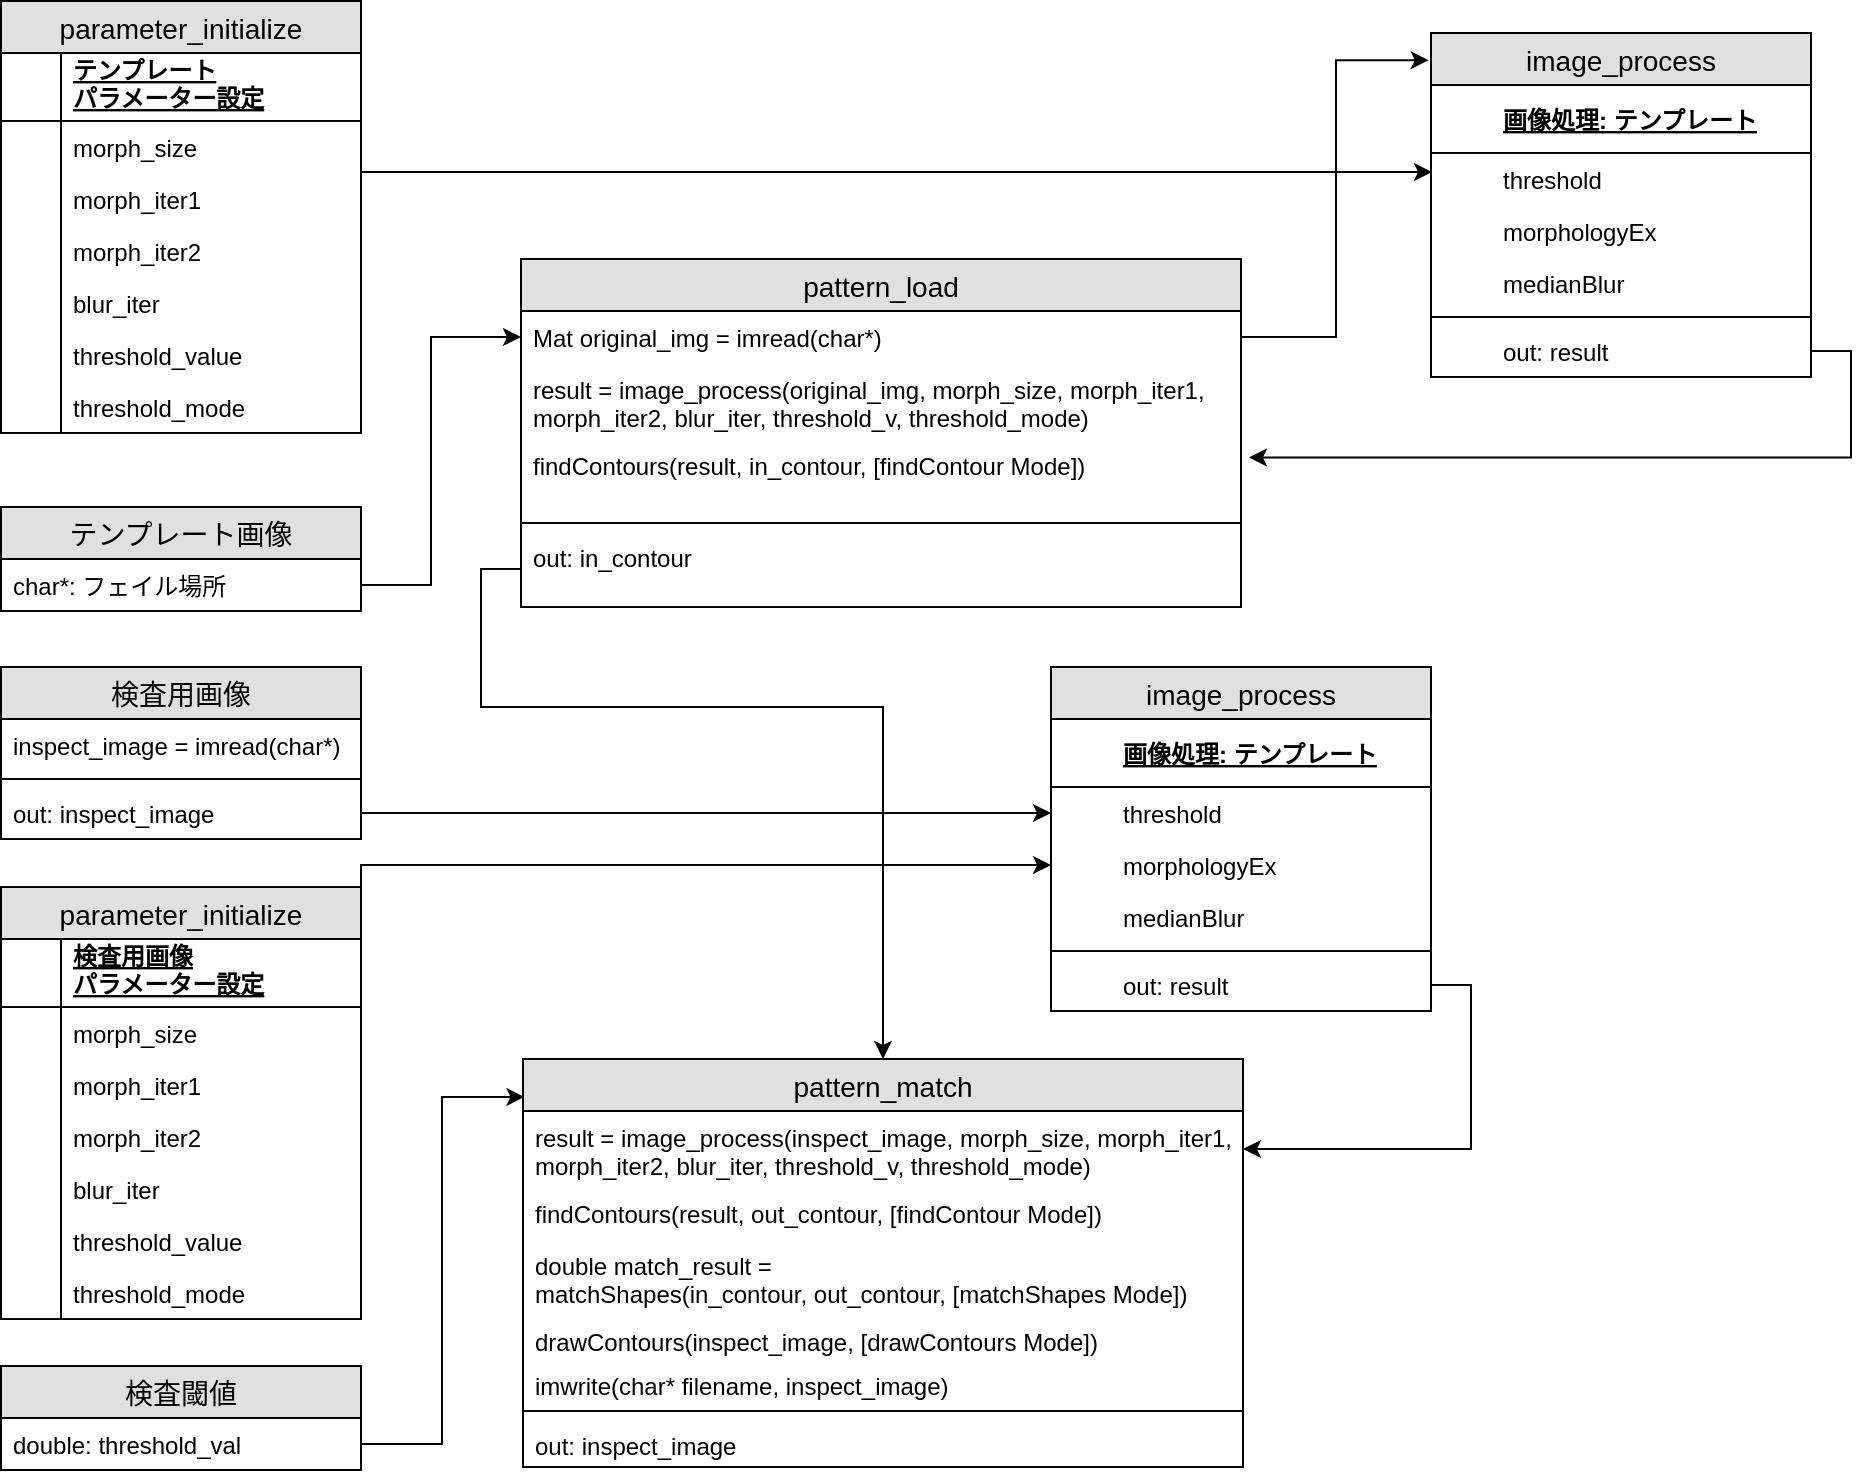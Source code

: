 <mxfile type="github" version="10.5.7"><diagram id="e56a1550-8fbb-45ad-956c-1786394a9013" name="Page-1"><mxGraphModel grid="1" dx="2886" dy="1244" gridSize="10" guides="1" tooltips="1" connect="1" arrows="1" fold="1" page="1" pageScale="1" pageWidth="1169" pageHeight="827" math="0" shadow="0" background="#ffffff"><root><mxCell id="0" /><mxCell id="1" parent="0" /><mxCell id="8Xmpn3u3pJ4hBeIKlxWt-1" value="pattern_load" parent="1" style="swimlane;fontStyle=0;childLayout=stackLayout;horizontal=1;startSize=26;fillColor=#e0e0e0;horizontalStack=0;resizeParent=1;resizeParentMax=0;resizeLast=0;collapsible=1;marginBottom=0;swimlaneFillColor=#ffffff;align=center;fontSize=14;" vertex="1"><mxGeometry as="geometry" x="392.5" y="193.5" width="360" height="174" /></mxCell><mxCell id="8Xmpn3u3pJ4hBeIKlxWt-2" value="Mat original_img = imread(char*)&#10;" parent="8Xmpn3u3pJ4hBeIKlxWt-1" style="text;strokeColor=none;fillColor=none;spacingLeft=4;spacingRight=4;overflow=hidden;rotatable=0;points=[[0,0.5],[1,0.5]];portConstraint=eastwest;fontSize=12;" vertex="1"><mxGeometry as="geometry" y="26" width="360" height="26" /></mxCell><mxCell id="8Xmpn3u3pJ4hBeIKlxWt-3" value="result = image_process(original_img, morph_size, morph_iter1, &#10;morph_iter2, blur_iter, threshold_v, threshold_mode)&#10;" parent="8Xmpn3u3pJ4hBeIKlxWt-1" style="text;strokeColor=none;fillColor=none;spacingLeft=4;spacingRight=4;overflow=hidden;rotatable=0;points=[[0,0.5],[1,0.5]];portConstraint=eastwest;fontSize=12;" vertex="1"><mxGeometry as="geometry" y="52" width="360" height="38" /></mxCell><mxCell id="8Xmpn3u3pJ4hBeIKlxWt-32" value="findContours(result, in_contour, [findContour Mode])" parent="8Xmpn3u3pJ4hBeIKlxWt-1" style="text;strokeColor=none;fillColor=none;spacingLeft=4;spacingRight=4;overflow=hidden;rotatable=0;points=[[0,0.5],[1,0.5]];portConstraint=eastwest;fontSize=12;" vertex="1"><mxGeometry as="geometry" y="90" width="360" height="38" /></mxCell><mxCell id="8Xmpn3u3pJ4hBeIKlxWt-34" value="" parent="8Xmpn3u3pJ4hBeIKlxWt-1" style="line;strokeWidth=1;fillColor=none;align=left;verticalAlign=middle;spacingTop=-1;spacingLeft=3;spacingRight=3;rotatable=0;labelPosition=right;points=[];portConstraint=eastwest;fontSize=12;" vertex="1"><mxGeometry as="geometry" y="128" width="360" height="8" /></mxCell><mxCell id="8Xmpn3u3pJ4hBeIKlxWt-33" value="out: in_contour" parent="8Xmpn3u3pJ4hBeIKlxWt-1" style="text;strokeColor=none;fillColor=none;spacingLeft=4;spacingRight=4;overflow=hidden;rotatable=0;points=[[0,0.5],[1,0.5]];portConstraint=eastwest;fontSize=12;" vertex="1"><mxGeometry as="geometry" y="136" width="360" height="38" /></mxCell><mxCell id="8Xmpn3u3pJ4hBeIKlxWt-5" value="parameter_initialize" parent="1" style="swimlane;fontStyle=0;childLayout=stackLayout;horizontal=1;startSize=26;fillColor=#e0e0e0;horizontalStack=0;resizeParent=1;resizeParentMax=0;resizeLast=0;collapsible=1;marginBottom=0;swimlaneFillColor=#ffffff;align=center;fontSize=14;" vertex="1"><mxGeometry as="geometry" x="132.5" y="64.5" width="180" height="216" /></mxCell><mxCell id="8Xmpn3u3pJ4hBeIKlxWt-6" value="テンプレート&#10;パラメーター設定&#10;" parent="8Xmpn3u3pJ4hBeIKlxWt-5" style="shape=partialRectangle;top=0;left=0;right=0;bottom=1;align=left;verticalAlign=middle;fillColor=none;spacingLeft=34;spacingRight=4;overflow=hidden;rotatable=0;points=[[0,0.5],[1,0.5]];portConstraint=eastwest;dropTarget=0;fontStyle=5;fontSize=12;" vertex="1"><mxGeometry as="geometry" y="26" width="180" height="34" /></mxCell><mxCell id="8Xmpn3u3pJ4hBeIKlxWt-7" value="" parent="8Xmpn3u3pJ4hBeIKlxWt-6" style="shape=partialRectangle;top=0;left=0;bottom=0;fillColor=none;align=left;verticalAlign=middle;spacingLeft=4;spacingRight=4;overflow=hidden;rotatable=0;points=[];portConstraint=eastwest;part=1;fontSize=12;" vertex="1" connectable="0"><mxGeometry as="geometry" width="30" height="34" /></mxCell><mxCell id="8Xmpn3u3pJ4hBeIKlxWt-8" value="morph_size" parent="8Xmpn3u3pJ4hBeIKlxWt-5" style="shape=partialRectangle;top=0;left=0;right=0;bottom=0;align=left;verticalAlign=top;fillColor=none;spacingLeft=34;spacingRight=4;overflow=hidden;rotatable=0;points=[[0,0.5],[1,0.5]];portConstraint=eastwest;dropTarget=0;fontSize=12;" vertex="1"><mxGeometry as="geometry" y="60" width="180" height="26" /></mxCell><mxCell id="8Xmpn3u3pJ4hBeIKlxWt-9" value="" parent="8Xmpn3u3pJ4hBeIKlxWt-8" style="shape=partialRectangle;top=0;left=0;bottom=0;fillColor=none;align=left;verticalAlign=top;spacingLeft=4;spacingRight=4;overflow=hidden;rotatable=0;points=[];portConstraint=eastwest;part=1;fontSize=12;" vertex="1" connectable="0"><mxGeometry as="geometry" width="30" height="26" /></mxCell><mxCell id="8Xmpn3u3pJ4hBeIKlxWt-10" value="morph_iter1&#10;" parent="8Xmpn3u3pJ4hBeIKlxWt-5" style="shape=partialRectangle;top=0;left=0;right=0;bottom=0;align=left;verticalAlign=top;fillColor=none;spacingLeft=34;spacingRight=4;overflow=hidden;rotatable=0;points=[[0,0.5],[1,0.5]];portConstraint=eastwest;dropTarget=0;fontSize=12;" vertex="1"><mxGeometry as="geometry" y="86" width="180" height="26" /></mxCell><mxCell id="8Xmpn3u3pJ4hBeIKlxWt-11" value="" parent="8Xmpn3u3pJ4hBeIKlxWt-10" style="shape=partialRectangle;top=0;left=0;bottom=0;fillColor=none;align=left;verticalAlign=top;spacingLeft=4;spacingRight=4;overflow=hidden;rotatable=0;points=[];portConstraint=eastwest;part=1;fontSize=12;" vertex="1" connectable="0"><mxGeometry as="geometry" width="30" height="26" /></mxCell><mxCell id="8Xmpn3u3pJ4hBeIKlxWt-12" value="morph_iter2&#10;" parent="8Xmpn3u3pJ4hBeIKlxWt-5" style="shape=partialRectangle;top=0;left=0;right=0;bottom=0;align=left;verticalAlign=top;fillColor=none;spacingLeft=34;spacingRight=4;overflow=hidden;rotatable=0;points=[[0,0.5],[1,0.5]];portConstraint=eastwest;dropTarget=0;fontSize=12;" vertex="1"><mxGeometry as="geometry" y="112" width="180" height="26" /></mxCell><mxCell id="8Xmpn3u3pJ4hBeIKlxWt-13" value="" parent="8Xmpn3u3pJ4hBeIKlxWt-12" style="shape=partialRectangle;top=0;left=0;bottom=0;fillColor=none;align=left;verticalAlign=top;spacingLeft=4;spacingRight=4;overflow=hidden;rotatable=0;points=[];portConstraint=eastwest;part=1;fontSize=12;" vertex="1" connectable="0"><mxGeometry as="geometry" width="30" height="26" /></mxCell><mxCell id="8Xmpn3u3pJ4hBeIKlxWt-16" value="blur_iter&#10;" parent="8Xmpn3u3pJ4hBeIKlxWt-5" style="shape=partialRectangle;top=0;left=0;right=0;bottom=0;align=left;verticalAlign=top;fillColor=none;spacingLeft=34;spacingRight=4;overflow=hidden;rotatable=0;points=[[0,0.5],[1,0.5]];portConstraint=eastwest;dropTarget=0;fontSize=12;" vertex="1"><mxGeometry as="geometry" y="138" width="180" height="26" /></mxCell><mxCell id="8Xmpn3u3pJ4hBeIKlxWt-17" value="" parent="8Xmpn3u3pJ4hBeIKlxWt-16" style="shape=partialRectangle;top=0;left=0;bottom=0;fillColor=none;align=left;verticalAlign=top;spacingLeft=4;spacingRight=4;overflow=hidden;rotatable=0;points=[];portConstraint=eastwest;part=1;fontSize=12;" vertex="1" connectable="0"><mxGeometry as="geometry" width="30" height="26" /></mxCell><mxCell id="8Xmpn3u3pJ4hBeIKlxWt-18" value="threshold_value&#10;" parent="8Xmpn3u3pJ4hBeIKlxWt-5" style="shape=partialRectangle;top=0;left=0;right=0;bottom=0;align=left;verticalAlign=top;fillColor=none;spacingLeft=34;spacingRight=4;overflow=hidden;rotatable=0;points=[[0,0.5],[1,0.5]];portConstraint=eastwest;dropTarget=0;fontSize=12;" vertex="1"><mxGeometry as="geometry" y="164" width="180" height="26" /></mxCell><mxCell id="8Xmpn3u3pJ4hBeIKlxWt-19" value="" parent="8Xmpn3u3pJ4hBeIKlxWt-18" style="shape=partialRectangle;top=0;left=0;bottom=0;fillColor=none;align=left;verticalAlign=top;spacingLeft=4;spacingRight=4;overflow=hidden;rotatable=0;points=[];portConstraint=eastwest;part=1;fontSize=12;" vertex="1" connectable="0"><mxGeometry as="geometry" width="30" height="26" /></mxCell><mxCell id="8Xmpn3u3pJ4hBeIKlxWt-20" value="threshold_mode&#10;" parent="8Xmpn3u3pJ4hBeIKlxWt-5" style="shape=partialRectangle;top=0;left=0;right=0;bottom=0;align=left;verticalAlign=top;fillColor=none;spacingLeft=34;spacingRight=4;overflow=hidden;rotatable=0;points=[[0,0.5],[1,0.5]];portConstraint=eastwest;dropTarget=0;fontSize=12;" vertex="1"><mxGeometry as="geometry" y="190" width="180" height="26" /></mxCell><mxCell id="8Xmpn3u3pJ4hBeIKlxWt-21" value="" parent="8Xmpn3u3pJ4hBeIKlxWt-20" style="shape=partialRectangle;top=0;left=0;bottom=0;fillColor=none;align=left;verticalAlign=top;spacingLeft=4;spacingRight=4;overflow=hidden;rotatable=0;points=[];portConstraint=eastwest;part=1;fontSize=12;" vertex="1" connectable="0"><mxGeometry as="geometry" width="30" height="26" /></mxCell><mxCell id="8Xmpn3u3pJ4hBeIKlxWt-22" value="テンプレート画像" parent="1" style="swimlane;fontStyle=0;childLayout=stackLayout;horizontal=1;startSize=26;fillColor=#e0e0e0;horizontalStack=0;resizeParent=1;resizeParentMax=0;resizeLast=0;collapsible=1;marginBottom=0;swimlaneFillColor=#ffffff;align=center;fontSize=14;" vertex="1"><mxGeometry as="geometry" x="132.5" y="317.5" width="180" height="52" /></mxCell><mxCell id="8Xmpn3u3pJ4hBeIKlxWt-23" value="char*: フェイル場所" parent="8Xmpn3u3pJ4hBeIKlxWt-22" style="text;strokeColor=none;fillColor=none;spacingLeft=4;spacingRight=4;overflow=hidden;rotatable=0;points=[[0,0.5],[1,0.5]];portConstraint=eastwest;fontSize=12;" vertex="1"><mxGeometry as="geometry" y="26" width="180" height="26" /></mxCell><mxCell id="8Xmpn3u3pJ4hBeIKlxWt-26" parent="1" style="edgeStyle=orthogonalEdgeStyle;rounded=0;orthogonalLoop=1;jettySize=auto;html=1;exitX=1;exitY=0.5;exitDx=0;exitDy=0;entryX=0;entryY=0.5;entryDx=0;entryDy=0;" edge="1" target="8Xmpn3u3pJ4hBeIKlxWt-2" source="8Xmpn3u3pJ4hBeIKlxWt-23"><mxGeometry as="geometry" relative="1"><Array as="points"><mxPoint x="347.5" y="356.5" /><mxPoint x="347.5" y="232.5" /></Array></mxGeometry></mxCell><mxCell id="8Xmpn3u3pJ4hBeIKlxWt-35" value="image_process" parent="1" style="swimlane;fontStyle=0;childLayout=stackLayout;horizontal=1;startSize=26;fillColor=#e0e0e0;horizontalStack=0;resizeParent=1;resizeParentMax=0;resizeLast=0;collapsible=1;marginBottom=0;swimlaneFillColor=#ffffff;align=center;fontSize=14;" vertex="1"><mxGeometry as="geometry" x="847.5" y="80.5" width="190" height="172" /></mxCell><mxCell id="8Xmpn3u3pJ4hBeIKlxWt-36" value="画像処理: テンプレート" parent="8Xmpn3u3pJ4hBeIKlxWt-35" style="shape=partialRectangle;top=0;left=0;right=0;bottom=1;align=left;verticalAlign=middle;fillColor=none;spacingLeft=34;spacingRight=4;overflow=hidden;rotatable=0;points=[[0,0.5],[1,0.5]];portConstraint=eastwest;dropTarget=0;fontStyle=5;fontSize=12;" vertex="1"><mxGeometry as="geometry" y="26" width="190" height="34" /></mxCell><mxCell id="8Xmpn3u3pJ4hBeIKlxWt-38" value="threshold" parent="8Xmpn3u3pJ4hBeIKlxWt-35" style="shape=partialRectangle;top=0;left=0;right=0;bottom=0;align=left;verticalAlign=top;fillColor=none;spacingLeft=34;spacingRight=4;overflow=hidden;rotatable=0;points=[[0,0.5],[1,0.5]];portConstraint=eastwest;dropTarget=0;fontSize=12;" vertex="1"><mxGeometry as="geometry" y="60" width="190" height="26" /></mxCell><mxCell id="8Xmpn3u3pJ4hBeIKlxWt-40" value="morphologyEx" parent="8Xmpn3u3pJ4hBeIKlxWt-35" style="shape=partialRectangle;top=0;left=0;right=0;bottom=0;align=left;verticalAlign=top;fillColor=none;spacingLeft=34;spacingRight=4;overflow=hidden;rotatable=0;points=[[0,0.5],[1,0.5]];portConstraint=eastwest;dropTarget=0;fontSize=12;" vertex="1"><mxGeometry as="geometry" y="86" width="190" height="26" /></mxCell><mxCell id="8Xmpn3u3pJ4hBeIKlxWt-42" value="medianBlur" parent="8Xmpn3u3pJ4hBeIKlxWt-35" style="shape=partialRectangle;top=0;left=0;right=0;bottom=0;align=left;verticalAlign=top;fillColor=none;spacingLeft=34;spacingRight=4;overflow=hidden;rotatable=0;points=[[0,0.5],[1,0.5]];portConstraint=eastwest;dropTarget=0;fontSize=12;" vertex="1"><mxGeometry as="geometry" y="112" width="190" height="26" /></mxCell><mxCell id="8Xmpn3u3pJ4hBeIKlxWt-58" value="" parent="8Xmpn3u3pJ4hBeIKlxWt-35" style="line;strokeWidth=1;fillColor=none;align=left;verticalAlign=middle;spacingTop=-1;spacingLeft=3;spacingRight=3;rotatable=0;labelPosition=right;points=[];portConstraint=eastwest;fontSize=12;" vertex="1"><mxGeometry as="geometry" y="138" width="190" height="8" /></mxCell><mxCell id="8Xmpn3u3pJ4hBeIKlxWt-56" value="out: result&#10;" parent="8Xmpn3u3pJ4hBeIKlxWt-35" style="shape=partialRectangle;top=0;left=0;right=0;bottom=0;align=left;verticalAlign=top;fillColor=none;spacingLeft=34;spacingRight=4;overflow=hidden;rotatable=0;points=[[0,0.5],[1,0.5]];portConstraint=eastwest;dropTarget=0;fontSize=12;" vertex="1"><mxGeometry as="geometry" y="146" width="190" height="26" /></mxCell><mxCell id="8Xmpn3u3pJ4hBeIKlxWt-54" parent="1" style="edgeStyle=orthogonalEdgeStyle;rounded=0;orthogonalLoop=1;jettySize=auto;html=1;exitX=1;exitY=0.5;exitDx=0;exitDy=0;" edge="1" source="8Xmpn3u3pJ4hBeIKlxWt-10"><mxGeometry as="geometry" relative="1"><mxPoint as="sourcePoint" x="292.5" y="149.5" /><mxPoint as="targetPoint" x="848" y="150" /><Array as="points"><mxPoint x="313" y="150" /><mxPoint x="848" y="150" /></Array></mxGeometry></mxCell><mxCell id="8Xmpn3u3pJ4hBeIKlxWt-55" parent="1" style="edgeStyle=orthogonalEdgeStyle;rounded=0;orthogonalLoop=1;jettySize=auto;html=1;exitX=1;exitY=0.5;exitDx=0;exitDy=0;entryX=-0.006;entryY=0.079;entryDx=0;entryDy=0;entryPerimeter=0;" edge="1" target="8Xmpn3u3pJ4hBeIKlxWt-35" source="8Xmpn3u3pJ4hBeIKlxWt-2"><mxGeometry as="geometry" relative="1" /></mxCell><mxCell id="8Xmpn3u3pJ4hBeIKlxWt-59" parent="1" style="edgeStyle=orthogonalEdgeStyle;rounded=0;orthogonalLoop=1;jettySize=auto;html=1;exitX=1;exitY=0.5;exitDx=0;exitDy=0;entryX=1.011;entryY=0.243;entryDx=0;entryDy=0;entryPerimeter=0;" edge="1" target="8Xmpn3u3pJ4hBeIKlxWt-32" source="8Xmpn3u3pJ4hBeIKlxWt-56"><mxGeometry as="geometry" relative="1" /></mxCell><mxCell id="8Xmpn3u3pJ4hBeIKlxWt-60" value="検査用画像" parent="1" style="swimlane;fontStyle=0;childLayout=stackLayout;horizontal=1;startSize=26;fillColor=#e0e0e0;horizontalStack=0;resizeParent=1;resizeParentMax=0;resizeLast=0;collapsible=1;marginBottom=0;swimlaneFillColor=#ffffff;align=center;fontSize=14;" vertex="1"><mxGeometry as="geometry" x="132.5" y="397.5" width="180" height="86" /></mxCell><mxCell id="8Xmpn3u3pJ4hBeIKlxWt-61" value="inspect_image = imread(char*)" parent="8Xmpn3u3pJ4hBeIKlxWt-60" style="text;strokeColor=none;fillColor=none;spacingLeft=4;spacingRight=4;overflow=hidden;rotatable=0;points=[[0,0.5],[1,0.5]];portConstraint=eastwest;fontSize=12;" vertex="1"><mxGeometry as="geometry" y="26" width="180" height="26" /></mxCell><mxCell id="8Xmpn3u3pJ4hBeIKlxWt-63" value="" parent="8Xmpn3u3pJ4hBeIKlxWt-60" style="line;strokeWidth=1;fillColor=none;align=left;verticalAlign=middle;spacingTop=-1;spacingLeft=3;spacingRight=3;rotatable=0;labelPosition=right;points=[];portConstraint=eastwest;fontSize=12;" vertex="1"><mxGeometry as="geometry" y="52" width="180" height="8" /></mxCell><mxCell id="8Xmpn3u3pJ4hBeIKlxWt-62" value="out: inspect_image&#10;" parent="8Xmpn3u3pJ4hBeIKlxWt-60" style="text;strokeColor=none;fillColor=none;spacingLeft=4;spacingRight=4;overflow=hidden;rotatable=0;points=[[0,0.5],[1,0.5]];portConstraint=eastwest;fontSize=12;" vertex="1"><mxGeometry as="geometry" y="60" width="180" height="26" /></mxCell><mxCell id="8Xmpn3u3pJ4hBeIKlxWt-64" value="parameter_initialize" parent="1" style="swimlane;fontStyle=0;childLayout=stackLayout;horizontal=1;startSize=26;fillColor=#e0e0e0;horizontalStack=0;resizeParent=1;resizeParentMax=0;resizeLast=0;collapsible=1;marginBottom=0;swimlaneFillColor=#ffffff;align=center;fontSize=14;" vertex="1"><mxGeometry as="geometry" x="132.5" y="507.5" width="180" height="216" /></mxCell><mxCell id="8Xmpn3u3pJ4hBeIKlxWt-65" value="検査用画像&#10;パラメーター設定&#10;" parent="8Xmpn3u3pJ4hBeIKlxWt-64" style="shape=partialRectangle;top=0;left=0;right=0;bottom=1;align=left;verticalAlign=middle;fillColor=none;spacingLeft=34;spacingRight=4;overflow=hidden;rotatable=0;points=[[0,0.5],[1,0.5]];portConstraint=eastwest;dropTarget=0;fontStyle=5;fontSize=12;" vertex="1"><mxGeometry as="geometry" y="26" width="180" height="34" /></mxCell><mxCell id="8Xmpn3u3pJ4hBeIKlxWt-66" value="" parent="8Xmpn3u3pJ4hBeIKlxWt-65" style="shape=partialRectangle;top=0;left=0;bottom=0;fillColor=none;align=left;verticalAlign=middle;spacingLeft=4;spacingRight=4;overflow=hidden;rotatable=0;points=[];portConstraint=eastwest;part=1;fontSize=12;" vertex="1" connectable="0"><mxGeometry as="geometry" width="30" height="34" /></mxCell><mxCell id="8Xmpn3u3pJ4hBeIKlxWt-67" value="morph_size" parent="8Xmpn3u3pJ4hBeIKlxWt-64" style="shape=partialRectangle;top=0;left=0;right=0;bottom=0;align=left;verticalAlign=top;fillColor=none;spacingLeft=34;spacingRight=4;overflow=hidden;rotatable=0;points=[[0,0.5],[1,0.5]];portConstraint=eastwest;dropTarget=0;fontSize=12;" vertex="1"><mxGeometry as="geometry" y="60" width="180" height="26" /></mxCell><mxCell id="8Xmpn3u3pJ4hBeIKlxWt-68" value="" parent="8Xmpn3u3pJ4hBeIKlxWt-67" style="shape=partialRectangle;top=0;left=0;bottom=0;fillColor=none;align=left;verticalAlign=top;spacingLeft=4;spacingRight=4;overflow=hidden;rotatable=0;points=[];portConstraint=eastwest;part=1;fontSize=12;" vertex="1" connectable="0"><mxGeometry as="geometry" width="30" height="26" /></mxCell><mxCell id="8Xmpn3u3pJ4hBeIKlxWt-69" value="morph_iter1&#10;" parent="8Xmpn3u3pJ4hBeIKlxWt-64" style="shape=partialRectangle;top=0;left=0;right=0;bottom=0;align=left;verticalAlign=top;fillColor=none;spacingLeft=34;spacingRight=4;overflow=hidden;rotatable=0;points=[[0,0.5],[1,0.5]];portConstraint=eastwest;dropTarget=0;fontSize=12;" vertex="1"><mxGeometry as="geometry" y="86" width="180" height="26" /></mxCell><mxCell id="8Xmpn3u3pJ4hBeIKlxWt-70" value="" parent="8Xmpn3u3pJ4hBeIKlxWt-69" style="shape=partialRectangle;top=0;left=0;bottom=0;fillColor=none;align=left;verticalAlign=top;spacingLeft=4;spacingRight=4;overflow=hidden;rotatable=0;points=[];portConstraint=eastwest;part=1;fontSize=12;" vertex="1" connectable="0"><mxGeometry as="geometry" width="30" height="26" /></mxCell><mxCell id="8Xmpn3u3pJ4hBeIKlxWt-71" value="morph_iter2&#10;" parent="8Xmpn3u3pJ4hBeIKlxWt-64" style="shape=partialRectangle;top=0;left=0;right=0;bottom=0;align=left;verticalAlign=top;fillColor=none;spacingLeft=34;spacingRight=4;overflow=hidden;rotatable=0;points=[[0,0.5],[1,0.5]];portConstraint=eastwest;dropTarget=0;fontSize=12;" vertex="1"><mxGeometry as="geometry" y="112" width="180" height="26" /></mxCell><mxCell id="8Xmpn3u3pJ4hBeIKlxWt-72" value="" parent="8Xmpn3u3pJ4hBeIKlxWt-71" style="shape=partialRectangle;top=0;left=0;bottom=0;fillColor=none;align=left;verticalAlign=top;spacingLeft=4;spacingRight=4;overflow=hidden;rotatable=0;points=[];portConstraint=eastwest;part=1;fontSize=12;" vertex="1" connectable="0"><mxGeometry as="geometry" width="30" height="26" /></mxCell><mxCell id="8Xmpn3u3pJ4hBeIKlxWt-73" value="blur_iter&#10;" parent="8Xmpn3u3pJ4hBeIKlxWt-64" style="shape=partialRectangle;top=0;left=0;right=0;bottom=0;align=left;verticalAlign=top;fillColor=none;spacingLeft=34;spacingRight=4;overflow=hidden;rotatable=0;points=[[0,0.5],[1,0.5]];portConstraint=eastwest;dropTarget=0;fontSize=12;" vertex="1"><mxGeometry as="geometry" y="138" width="180" height="26" /></mxCell><mxCell id="8Xmpn3u3pJ4hBeIKlxWt-74" value="" parent="8Xmpn3u3pJ4hBeIKlxWt-73" style="shape=partialRectangle;top=0;left=0;bottom=0;fillColor=none;align=left;verticalAlign=top;spacingLeft=4;spacingRight=4;overflow=hidden;rotatable=0;points=[];portConstraint=eastwest;part=1;fontSize=12;" vertex="1" connectable="0"><mxGeometry as="geometry" width="30" height="26" /></mxCell><mxCell id="8Xmpn3u3pJ4hBeIKlxWt-75" value="threshold_value&#10;" parent="8Xmpn3u3pJ4hBeIKlxWt-64" style="shape=partialRectangle;top=0;left=0;right=0;bottom=0;align=left;verticalAlign=top;fillColor=none;spacingLeft=34;spacingRight=4;overflow=hidden;rotatable=0;points=[[0,0.5],[1,0.5]];portConstraint=eastwest;dropTarget=0;fontSize=12;" vertex="1"><mxGeometry as="geometry" y="164" width="180" height="26" /></mxCell><mxCell id="8Xmpn3u3pJ4hBeIKlxWt-76" value="" parent="8Xmpn3u3pJ4hBeIKlxWt-75" style="shape=partialRectangle;top=0;left=0;bottom=0;fillColor=none;align=left;verticalAlign=top;spacingLeft=4;spacingRight=4;overflow=hidden;rotatable=0;points=[];portConstraint=eastwest;part=1;fontSize=12;" vertex="1" connectable="0"><mxGeometry as="geometry" width="30" height="26" /></mxCell><mxCell id="8Xmpn3u3pJ4hBeIKlxWt-77" value="threshold_mode&#10;" parent="8Xmpn3u3pJ4hBeIKlxWt-64" style="shape=partialRectangle;top=0;left=0;right=0;bottom=0;align=left;verticalAlign=top;fillColor=none;spacingLeft=34;spacingRight=4;overflow=hidden;rotatable=0;points=[[0,0.5],[1,0.5]];portConstraint=eastwest;dropTarget=0;fontSize=12;" vertex="1"><mxGeometry as="geometry" y="190" width="180" height="26" /></mxCell><mxCell id="8Xmpn3u3pJ4hBeIKlxWt-78" value="" parent="8Xmpn3u3pJ4hBeIKlxWt-77" style="shape=partialRectangle;top=0;left=0;bottom=0;fillColor=none;align=left;verticalAlign=top;spacingLeft=4;spacingRight=4;overflow=hidden;rotatable=0;points=[];portConstraint=eastwest;part=1;fontSize=12;" vertex="1" connectable="0"><mxGeometry as="geometry" width="30" height="26" /></mxCell><mxCell id="8Xmpn3u3pJ4hBeIKlxWt-81" value="pattern_match" parent="1" style="swimlane;fontStyle=0;childLayout=stackLayout;horizontal=1;startSize=26;fillColor=#e0e0e0;horizontalStack=0;resizeParent=1;resizeParentMax=0;resizeLast=0;collapsible=1;marginBottom=0;swimlaneFillColor=#ffffff;align=center;fontSize=14;" vertex="1"><mxGeometry as="geometry" x="393.5" y="593.5" width="360" height="204" /></mxCell><mxCell id="8Xmpn3u3pJ4hBeIKlxWt-83" value="result = image_process(inspect_image, morph_size, morph_iter1, &#10;morph_iter2, blur_iter, threshold_v, threshold_mode)&#10;" parent="8Xmpn3u3pJ4hBeIKlxWt-81" style="text;strokeColor=none;fillColor=none;spacingLeft=4;spacingRight=4;overflow=hidden;rotatable=0;points=[[0,0.5],[1,0.5]];portConstraint=eastwest;fontSize=12;" vertex="1"><mxGeometry as="geometry" y="26" width="360" height="38" /></mxCell><mxCell id="8Xmpn3u3pJ4hBeIKlxWt-84" value="findContours(result, out_contour, [findContour Mode])" parent="8Xmpn3u3pJ4hBeIKlxWt-81" style="text;strokeColor=none;fillColor=none;spacingLeft=4;spacingRight=4;overflow=hidden;rotatable=0;points=[[0,0.5],[1,0.5]];portConstraint=eastwest;fontSize=12;" vertex="1"><mxGeometry as="geometry" y="64" width="360" height="26" /></mxCell><mxCell id="8Xmpn3u3pJ4hBeIKlxWt-100" value="double match_result = &#10;matchShapes(in_contour, out_contour, [matchShapes Mode])&#10;" parent="8Xmpn3u3pJ4hBeIKlxWt-81" style="text;strokeColor=none;fillColor=none;spacingLeft=4;spacingRight=4;overflow=hidden;rotatable=0;points=[[0,0.5],[1,0.5]];portConstraint=eastwest;fontSize=12;" vertex="1"><mxGeometry as="geometry" y="90" width="360" height="38" /></mxCell><mxCell id="8Xmpn3u3pJ4hBeIKlxWt-102" value="drawContours(inspect_image, [drawContours Mode])&#10;" parent="8Xmpn3u3pJ4hBeIKlxWt-81" style="text;strokeColor=none;fillColor=none;spacingLeft=4;spacingRight=4;overflow=hidden;rotatable=0;points=[[0,0.5],[1,0.5]];portConstraint=eastwest;fontSize=12;" vertex="1"><mxGeometry as="geometry" y="128" width="360" height="22" /></mxCell><mxCell id="8Xmpn3u3pJ4hBeIKlxWt-103" value="imwrite(char* filename, inspect_image)" parent="8Xmpn3u3pJ4hBeIKlxWt-81" style="text;strokeColor=none;fillColor=none;spacingLeft=4;spacingRight=4;overflow=hidden;rotatable=0;points=[[0,0.5],[1,0.5]];portConstraint=eastwest;fontSize=12;" vertex="1"><mxGeometry as="geometry" y="150" width="360" height="22" /></mxCell><mxCell id="8Xmpn3u3pJ4hBeIKlxWt-85" value="" parent="8Xmpn3u3pJ4hBeIKlxWt-81" style="line;strokeWidth=1;fillColor=none;align=left;verticalAlign=middle;spacingTop=-1;spacingLeft=3;spacingRight=3;rotatable=0;labelPosition=right;points=[];portConstraint=eastwest;fontSize=12;" vertex="1"><mxGeometry as="geometry" y="172" width="360" height="8" /></mxCell><mxCell id="8Xmpn3u3pJ4hBeIKlxWt-86" value="out: inspect_image" parent="8Xmpn3u3pJ4hBeIKlxWt-81" style="text;strokeColor=none;fillColor=none;spacingLeft=4;spacingRight=4;overflow=hidden;rotatable=0;points=[[0,0.5],[1,0.5]];portConstraint=eastwest;fontSize=12;" vertex="1"><mxGeometry as="geometry" y="180" width="360" height="24" /></mxCell><mxCell id="8Xmpn3u3pJ4hBeIKlxWt-87" parent="1" style="edgeStyle=orthogonalEdgeStyle;rounded=0;orthogonalLoop=1;jettySize=auto;html=1;exitX=1;exitY=0.5;exitDx=0;exitDy=0;entryX=0;entryY=0.5;entryDx=0;entryDy=0;" edge="1" target="8Xmpn3u3pJ4hBeIKlxWt-93" source="8Xmpn3u3pJ4hBeIKlxWt-62"><mxGeometry as="geometry" relative="1" /></mxCell><mxCell id="8Xmpn3u3pJ4hBeIKlxWt-88" value="検査閾値" parent="1" style="swimlane;fontStyle=0;childLayout=stackLayout;horizontal=1;startSize=26;fillColor=#e0e0e0;horizontalStack=0;resizeParent=1;resizeParentMax=0;resizeLast=0;collapsible=1;marginBottom=0;swimlaneFillColor=#ffffff;align=center;fontSize=14;" vertex="1"><mxGeometry as="geometry" x="132.5" y="747" width="180" height="52" /></mxCell><mxCell id="8Xmpn3u3pJ4hBeIKlxWt-89" value="double: threshold_val&#10;" parent="8Xmpn3u3pJ4hBeIKlxWt-88" style="text;strokeColor=none;fillColor=none;spacingLeft=4;spacingRight=4;overflow=hidden;rotatable=0;points=[[0,0.5],[1,0.5]];portConstraint=eastwest;fontSize=12;" vertex="1"><mxGeometry as="geometry" y="26" width="180" height="26" /></mxCell><mxCell id="8Xmpn3u3pJ4hBeIKlxWt-90" parent="1" style="edgeStyle=orthogonalEdgeStyle;rounded=0;orthogonalLoop=1;jettySize=auto;html=1;exitX=1;exitY=0.5;exitDx=0;exitDy=0;entryX=0.002;entryY=0.093;entryDx=0;entryDy=0;entryPerimeter=0;" edge="1" target="8Xmpn3u3pJ4hBeIKlxWt-81" source="8Xmpn3u3pJ4hBeIKlxWt-89"><mxGeometry as="geometry" relative="1" /></mxCell><mxCell id="8Xmpn3u3pJ4hBeIKlxWt-91" value="image_process" parent="1" style="swimlane;fontStyle=0;childLayout=stackLayout;horizontal=1;startSize=26;fillColor=#e0e0e0;horizontalStack=0;resizeParent=1;resizeParentMax=0;resizeLast=0;collapsible=1;marginBottom=0;swimlaneFillColor=#ffffff;align=center;fontSize=14;" vertex="1"><mxGeometry as="geometry" x="657.5" y="397.5" width="190" height="172" /></mxCell><mxCell id="8Xmpn3u3pJ4hBeIKlxWt-92" value="画像処理: テンプレート" parent="8Xmpn3u3pJ4hBeIKlxWt-91" style="shape=partialRectangle;top=0;left=0;right=0;bottom=1;align=left;verticalAlign=middle;fillColor=none;spacingLeft=34;spacingRight=4;overflow=hidden;rotatable=0;points=[[0,0.5],[1,0.5]];portConstraint=eastwest;dropTarget=0;fontStyle=5;fontSize=12;" vertex="1"><mxGeometry as="geometry" y="26" width="190" height="34" /></mxCell><mxCell id="8Xmpn3u3pJ4hBeIKlxWt-93" value="threshold" parent="8Xmpn3u3pJ4hBeIKlxWt-91" style="shape=partialRectangle;top=0;left=0;right=0;bottom=0;align=left;verticalAlign=top;fillColor=none;spacingLeft=34;spacingRight=4;overflow=hidden;rotatable=0;points=[[0,0.5],[1,0.5]];portConstraint=eastwest;dropTarget=0;fontSize=12;" vertex="1"><mxGeometry as="geometry" y="60" width="190" height="26" /></mxCell><mxCell id="8Xmpn3u3pJ4hBeIKlxWt-94" value="morphologyEx" parent="8Xmpn3u3pJ4hBeIKlxWt-91" style="shape=partialRectangle;top=0;left=0;right=0;bottom=0;align=left;verticalAlign=top;fillColor=none;spacingLeft=34;spacingRight=4;overflow=hidden;rotatable=0;points=[[0,0.5],[1,0.5]];portConstraint=eastwest;dropTarget=0;fontSize=12;" vertex="1"><mxGeometry as="geometry" y="86" width="190" height="26" /></mxCell><mxCell id="8Xmpn3u3pJ4hBeIKlxWt-95" value="medianBlur" parent="8Xmpn3u3pJ4hBeIKlxWt-91" style="shape=partialRectangle;top=0;left=0;right=0;bottom=0;align=left;verticalAlign=top;fillColor=none;spacingLeft=34;spacingRight=4;overflow=hidden;rotatable=0;points=[[0,0.5],[1,0.5]];portConstraint=eastwest;dropTarget=0;fontSize=12;" vertex="1"><mxGeometry as="geometry" y="112" width="190" height="26" /></mxCell><mxCell id="8Xmpn3u3pJ4hBeIKlxWt-96" value="" parent="8Xmpn3u3pJ4hBeIKlxWt-91" style="line;strokeWidth=1;fillColor=none;align=left;verticalAlign=middle;spacingTop=-1;spacingLeft=3;spacingRight=3;rotatable=0;labelPosition=right;points=[];portConstraint=eastwest;fontSize=12;" vertex="1"><mxGeometry as="geometry" y="138" width="190" height="8" /></mxCell><mxCell id="8Xmpn3u3pJ4hBeIKlxWt-97" value="out: result&#10;" parent="8Xmpn3u3pJ4hBeIKlxWt-91" style="shape=partialRectangle;top=0;left=0;right=0;bottom=0;align=left;verticalAlign=top;fillColor=none;spacingLeft=34;spacingRight=4;overflow=hidden;rotatable=0;points=[[0,0.5],[1,0.5]];portConstraint=eastwest;dropTarget=0;fontSize=12;" vertex="1"><mxGeometry as="geometry" y="146" width="190" height="26" /></mxCell><mxCell id="8Xmpn3u3pJ4hBeIKlxWt-98" parent="1" style="edgeStyle=orthogonalEdgeStyle;rounded=0;orthogonalLoop=1;jettySize=auto;html=1;exitX=1;exitY=0.5;exitDx=0;exitDy=0;entryX=0;entryY=0.5;entryDx=0;entryDy=0;" edge="1" target="8Xmpn3u3pJ4hBeIKlxWt-94" source="8Xmpn3u3pJ4hBeIKlxWt-71"><mxGeometry as="geometry" relative="1"><Array as="points"><mxPoint x="312.5" y="497" /></Array></mxGeometry></mxCell><mxCell id="8Xmpn3u3pJ4hBeIKlxWt-99" parent="1" style="edgeStyle=orthogonalEdgeStyle;rounded=0;orthogonalLoop=1;jettySize=auto;html=1;exitX=1;exitY=0.5;exitDx=0;exitDy=0;entryX=1;entryY=0.5;entryDx=0;entryDy=0;" edge="1" target="8Xmpn3u3pJ4hBeIKlxWt-83" source="8Xmpn3u3pJ4hBeIKlxWt-97"><mxGeometry as="geometry" relative="1" /></mxCell><mxCell id="8Xmpn3u3pJ4hBeIKlxWt-101" parent="1" style="edgeStyle=orthogonalEdgeStyle;rounded=0;orthogonalLoop=1;jettySize=auto;html=1;exitX=0;exitY=0.5;exitDx=0;exitDy=0;entryX=0.5;entryY=0;entryDx=0;entryDy=0;" edge="1" target="8Xmpn3u3pJ4hBeIKlxWt-81" source="8Xmpn3u3pJ4hBeIKlxWt-33"><mxGeometry as="geometry" relative="1"><Array as="points"><mxPoint x="372.5" y="348.5" /><mxPoint x="372.5" y="417.5" /><mxPoint x="573.5" y="417.5" /></Array></mxGeometry></mxCell></root></mxGraphModel></diagram></mxfile>